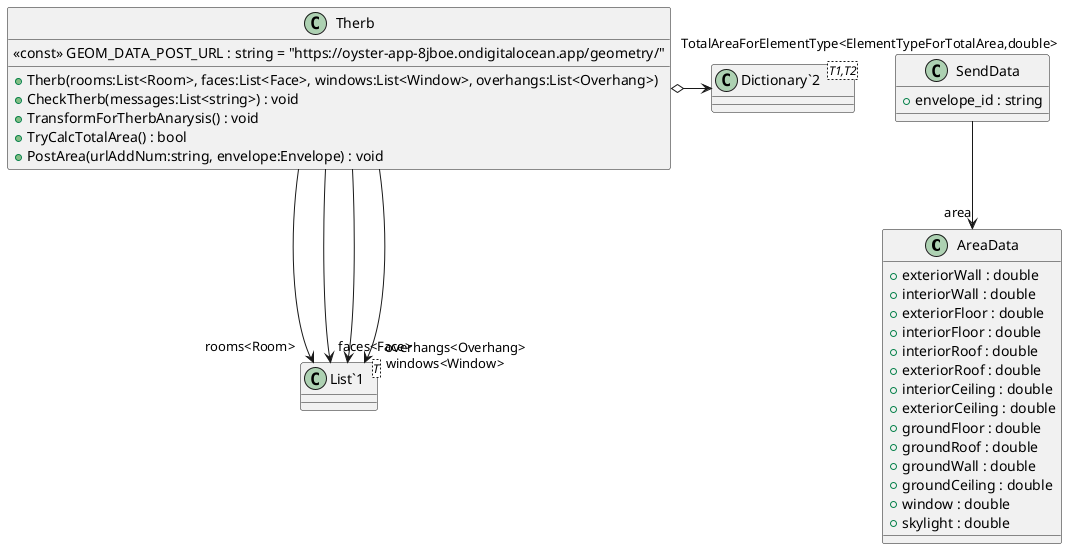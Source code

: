 @startuml
class AreaData {
    + exteriorWall : double
    + interiorWall : double
    + exteriorFloor : double
    + interiorFloor : double
    + interiorRoof : double
    + exteriorRoof : double
    + interiorCeiling : double
    + exteriorCeiling : double
    + groundFloor : double
    + groundRoof : double
    + groundWall : double
    + groundCeiling : double
    + window : double
    + skylight : double
}
class SendData {
    + envelope_id : string
}
class Therb {
    <<const>> GEOM_DATA_POST_URL : string = "https://oyster-app-8jboe.ondigitalocean.app/geometry/"
    + Therb(rooms:List<Room>, faces:List<Face>, windows:List<Window>, overhangs:List<Overhang>)
    + CheckTherb(messages:List<string>) : void
    + TransformForTherbAnarysis() : void
    + TryCalcTotalArea() : bool
    + PostArea(urlAddNum:string, envelope:Envelope) : void
}
class "List`1"<T> {
}
class "Dictionary`2"<T1,T2> {
}
SendData --> "area" AreaData
Therb --> "rooms<Room>" "List`1"
Therb --> "faces<Face>" "List`1"
Therb --> "windows<Window>" "List`1"
Therb --> "overhangs<Overhang>" "List`1"
Therb o-> "TotalAreaForElementType<ElementTypeForTotalArea,double>" "Dictionary`2"
@enduml
